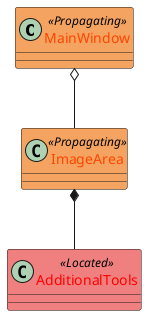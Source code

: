 @startuml

skinparam class {
	BackgroundColor<<Propagating>> SandyBrown
	FontColor<<Propagating>> OrangeRed

	BackgroundColor<<Located>> LightCoral
	FontColor<<Located>> Red
}

MainWindow o-- ImageArea
ImageArea *-- AdditionalTools

class AdditionalTools <<Located>>
class ImageArea <<Propagating>>
class MainWindow <<Propagating>>

@enduml

